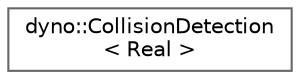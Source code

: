 digraph "Graphical Class Hierarchy"
{
 // LATEX_PDF_SIZE
  bgcolor="transparent";
  edge [fontname=Helvetica,fontsize=10,labelfontname=Helvetica,labelfontsize=10];
  node [fontname=Helvetica,fontsize=10,shape=box,height=0.2,width=0.4];
  rankdir="LR";
  Node0 [id="Node000000",label="dyno::CollisionDetection\l\< Real \>",height=0.2,width=0.4,color="grey40", fillcolor="white", style="filled",URL="$classdyno_1_1_collision_detection.html",tooltip=" "];
}
